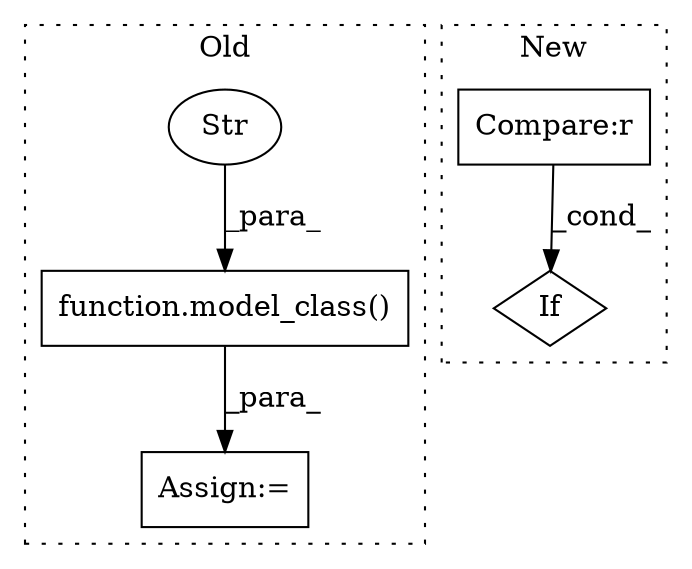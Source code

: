 digraph G {
subgraph cluster0 {
1 [label="function.model_class()" a="75" s="993,1024" l="12,1" shape="box"];
3 [label="Str" a="66" s="1005" l="11" shape="ellipse"];
5 [label="Assign:=" a="68" s="990" l="3" shape="box"];
label = "Old";
style="dotted";
}
subgraph cluster1 {
2 [label="If" a="96" s="927" l="3" shape="diamond"];
4 [label="Compare:r" a="40" s="930" l="16" shape="box"];
label = "New";
style="dotted";
}
1 -> 5 [label="_para_"];
3 -> 1 [label="_para_"];
4 -> 2 [label="_cond_"];
}